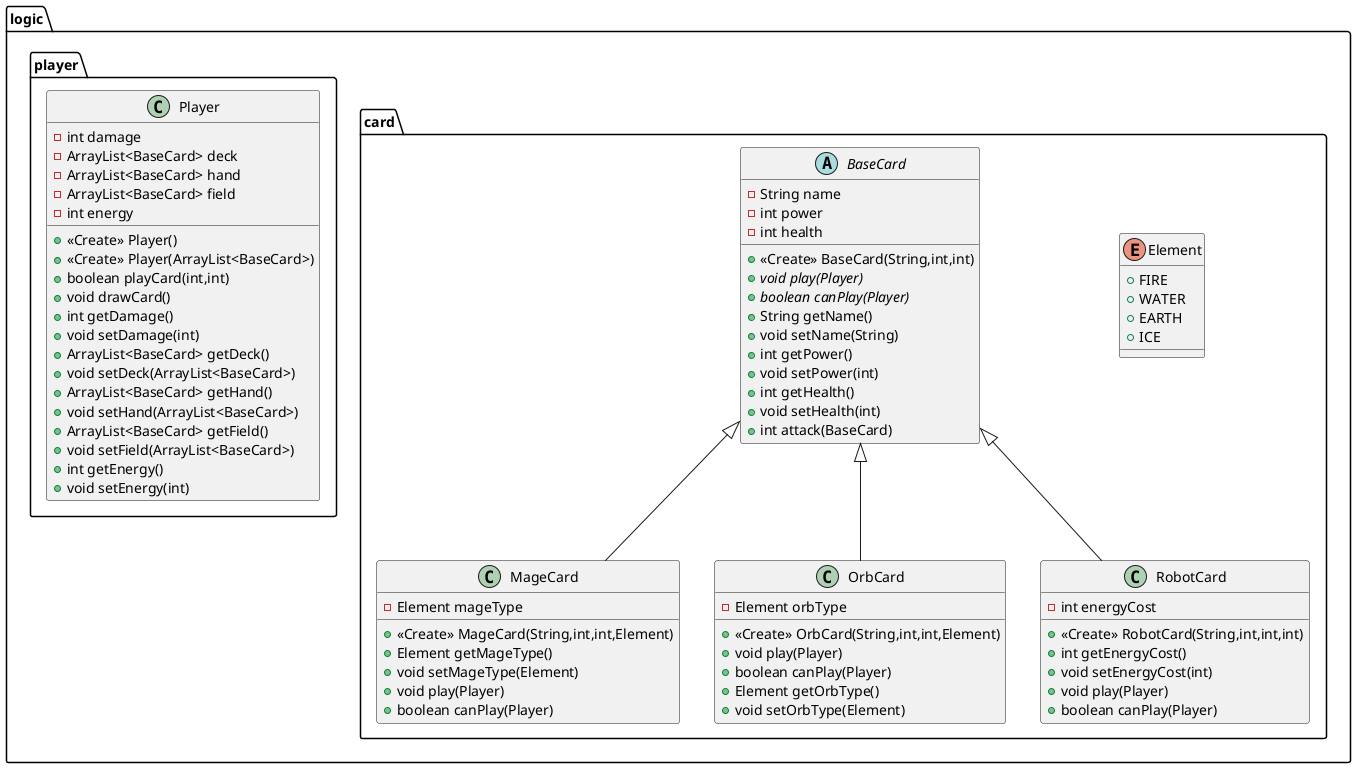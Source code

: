 @startuml
enum logic.card.Element {
+  FIRE
+  WATER
+  EARTH
+  ICE
}
class logic.card.MageCard {
- Element mageType
+ <<Create>> MageCard(String,int,int,Element)
+ Element getMageType()
+ void setMageType(Element)
+ void play(Player)
+ boolean canPlay(Player)
}
abstract class logic.card.BaseCard {
- String name
- int power
- int health
+ <<Create>> BaseCard(String,int,int)
+ {abstract}void play(Player)
+ {abstract}boolean canPlay(Player)
+ String getName()
+ void setName(String)
+ int getPower()
+ void setPower(int)
+ int getHealth()
+ void setHealth(int)
+ int attack(BaseCard)
}
class logic.card.OrbCard {
- Element orbType
+ <<Create>> OrbCard(String,int,int,Element)
+ void play(Player)
+ boolean canPlay(Player)
+ Element getOrbType()
+ void setOrbType(Element)
}
class logic.player.Player {
- int damage
- ArrayList<BaseCard> deck
- ArrayList<BaseCard> hand
- ArrayList<BaseCard> field
- int energy
+ <<Create>> Player()
+ <<Create>> Player(ArrayList<BaseCard>)
+ boolean playCard(int,int)
+ void drawCard()
+ int getDamage()
+ void setDamage(int)
+ ArrayList<BaseCard> getDeck()
+ void setDeck(ArrayList<BaseCard>)
+ ArrayList<BaseCard> getHand()
+ void setHand(ArrayList<BaseCard>)
+ ArrayList<BaseCard> getField()
+ void setField(ArrayList<BaseCard>)
+ int getEnergy()
+ void setEnergy(int)
}
class logic.card.RobotCard {
- int energyCost
+ <<Create>> RobotCard(String,int,int,int)
+ int getEnergyCost()
+ void setEnergyCost(int)
+ void play(Player)
+ boolean canPlay(Player)
}


logic.card.BaseCard <|-- logic.card.MageCard
logic.card.BaseCard <|-- logic.card.OrbCard
logic.card.BaseCard <|-- logic.card.RobotCard
@enduml